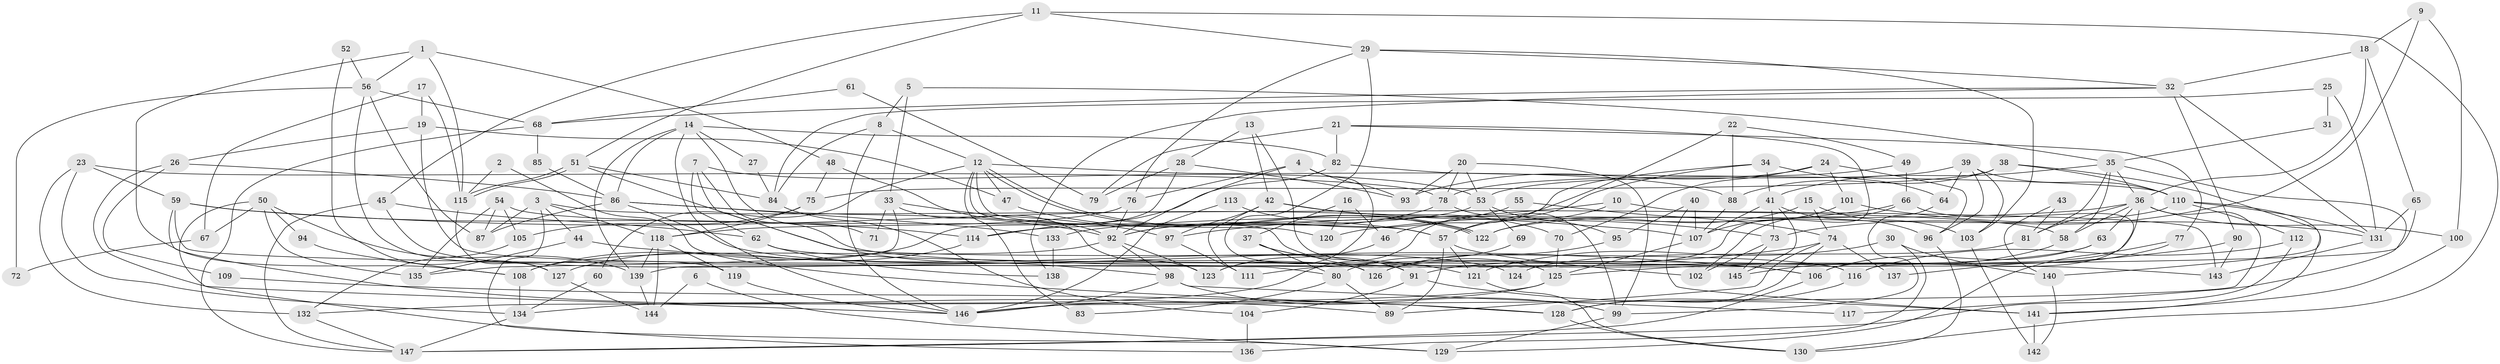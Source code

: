 // Generated by graph-tools (version 1.1) at 2025/50/03/09/25 03:50:11]
// undirected, 147 vertices, 294 edges
graph export_dot {
graph [start="1"]
  node [color=gray90,style=filled];
  1;
  2;
  3;
  4;
  5;
  6;
  7;
  8;
  9;
  10;
  11;
  12;
  13;
  14;
  15;
  16;
  17;
  18;
  19;
  20;
  21;
  22;
  23;
  24;
  25;
  26;
  27;
  28;
  29;
  30;
  31;
  32;
  33;
  34;
  35;
  36;
  37;
  38;
  39;
  40;
  41;
  42;
  43;
  44;
  45;
  46;
  47;
  48;
  49;
  50;
  51;
  52;
  53;
  54;
  55;
  56;
  57;
  58;
  59;
  60;
  61;
  62;
  63;
  64;
  65;
  66;
  67;
  68;
  69;
  70;
  71;
  72;
  73;
  74;
  75;
  76;
  77;
  78;
  79;
  80;
  81;
  82;
  83;
  84;
  85;
  86;
  87;
  88;
  89;
  90;
  91;
  92;
  93;
  94;
  95;
  96;
  97;
  98;
  99;
  100;
  101;
  102;
  103;
  104;
  105;
  106;
  107;
  108;
  109;
  110;
  111;
  112;
  113;
  114;
  115;
  116;
  117;
  118;
  119;
  120;
  121;
  122;
  123;
  124;
  125;
  126;
  127;
  128;
  129;
  130;
  131;
  132;
  133;
  134;
  135;
  136;
  137;
  138;
  139;
  140;
  141;
  142;
  143;
  144;
  145;
  146;
  147;
  1 -- 56;
  1 -- 115;
  1 -- 48;
  1 -- 108;
  2 -- 115;
  2 -- 128;
  3 -- 118;
  3 -- 87;
  3 -- 44;
  3 -- 58;
  3 -- 129;
  4 -- 123;
  4 -- 76;
  4 -- 92;
  4 -- 93;
  5 -- 35;
  5 -- 8;
  5 -- 33;
  6 -- 144;
  6 -- 129;
  7 -- 62;
  7 -- 98;
  7 -- 53;
  7 -- 143;
  8 -- 146;
  8 -- 12;
  8 -- 84;
  9 -- 73;
  9 -- 18;
  9 -- 100;
  10 -- 97;
  10 -- 143;
  10 -- 57;
  11 -- 51;
  11 -- 29;
  11 -- 45;
  11 -- 130;
  12 -- 125;
  12 -- 122;
  12 -- 122;
  12 -- 47;
  12 -- 60;
  12 -- 83;
  12 -- 88;
  12 -- 120;
  13 -- 116;
  13 -- 28;
  13 -- 42;
  14 -- 86;
  14 -- 82;
  14 -- 27;
  14 -- 71;
  14 -- 139;
  14 -- 146;
  15 -- 74;
  15 -- 122;
  15 -- 103;
  16 -- 120;
  16 -- 37;
  16 -- 46;
  17 -- 19;
  17 -- 115;
  17 -- 67;
  18 -- 36;
  18 -- 32;
  18 -- 65;
  19 -- 91;
  19 -- 47;
  19 -- 26;
  20 -- 78;
  20 -- 99;
  20 -- 53;
  20 -- 93;
  21 -- 82;
  21 -- 126;
  21 -- 77;
  21 -- 79;
  22 -- 88;
  22 -- 57;
  22 -- 49;
  23 -- 59;
  23 -- 78;
  23 -- 132;
  23 -- 134;
  24 -- 70;
  24 -- 93;
  24 -- 96;
  24 -- 101;
  25 -- 84;
  25 -- 131;
  25 -- 31;
  26 -- 146;
  26 -- 86;
  26 -- 109;
  27 -- 84;
  28 -- 108;
  28 -- 93;
  28 -- 79;
  29 -- 32;
  29 -- 76;
  29 -- 103;
  29 -- 126;
  30 -- 140;
  30 -- 121;
  30 -- 136;
  31 -- 35;
  32 -- 138;
  32 -- 90;
  32 -- 68;
  32 -- 131;
  33 -- 123;
  33 -- 71;
  33 -- 97;
  33 -- 135;
  34 -- 41;
  34 -- 134;
  34 -- 46;
  34 -- 64;
  35 -- 41;
  35 -- 58;
  35 -- 36;
  35 -- 81;
  35 -- 117;
  36 -- 100;
  36 -- 58;
  36 -- 63;
  36 -- 81;
  36 -- 106;
  36 -- 133;
  36 -- 146;
  37 -- 91;
  37 -- 121;
  37 -- 80;
  38 -- 110;
  38 -- 88;
  38 -- 75;
  38 -- 140;
  39 -- 103;
  39 -- 53;
  39 -- 64;
  39 -- 96;
  39 -- 110;
  40 -- 107;
  40 -- 95;
  40 -- 141;
  41 -- 96;
  41 -- 145;
  41 -- 73;
  41 -- 107;
  42 -- 111;
  42 -- 70;
  42 -- 73;
  42 -- 97;
  43 -- 81;
  43 -- 140;
  44 -- 106;
  44 -- 135;
  45 -- 147;
  45 -- 62;
  45 -- 126;
  46 -- 123;
  47 -- 57;
  48 -- 92;
  48 -- 75;
  49 -- 66;
  49 -- 78;
  50 -- 135;
  50 -- 139;
  50 -- 67;
  50 -- 94;
  50 -- 136;
  51 -- 115;
  51 -- 115;
  51 -- 84;
  51 -- 116;
  52 -- 127;
  52 -- 56;
  53 -- 69;
  53 -- 95;
  53 -- 114;
  54 -- 135;
  54 -- 87;
  54 -- 57;
  54 -- 105;
  55 -- 74;
  55 -- 92;
  56 -- 68;
  56 -- 119;
  56 -- 72;
  56 -- 87;
  57 -- 89;
  57 -- 102;
  57 -- 121;
  58 -- 145;
  59 -- 89;
  59 -- 107;
  59 -- 80;
  59 -- 114;
  60 -- 134;
  61 -- 79;
  61 -- 68;
  62 -- 106;
  62 -- 138;
  63 -- 106;
  63 -- 91;
  64 -- 99;
  65 -- 131;
  65 -- 139;
  66 -- 116;
  66 -- 102;
  66 -- 120;
  67 -- 72;
  68 -- 147;
  68 -- 85;
  69 -- 80;
  70 -- 125;
  73 -- 102;
  73 -- 145;
  74 -- 128;
  74 -- 89;
  74 -- 111;
  74 -- 137;
  75 -- 105;
  75 -- 118;
  76 -- 118;
  76 -- 92;
  77 -- 129;
  77 -- 137;
  78 -- 99;
  78 -- 92;
  80 -- 83;
  80 -- 89;
  81 -- 124;
  82 -- 110;
  82 -- 114;
  84 -- 104;
  85 -- 86;
  86 -- 92;
  86 -- 87;
  86 -- 124;
  86 -- 133;
  88 -- 107;
  90 -- 143;
  90 -- 125;
  91 -- 141;
  91 -- 104;
  92 -- 98;
  92 -- 108;
  92 -- 123;
  94 -- 108;
  95 -- 126;
  96 -- 130;
  97 -- 111;
  98 -- 146;
  98 -- 99;
  98 -- 117;
  99 -- 129;
  100 -- 141;
  101 -- 107;
  101 -- 131;
  103 -- 142;
  104 -- 136;
  105 -- 132;
  106 -- 147;
  107 -- 125;
  108 -- 134;
  109 -- 128;
  110 -- 131;
  110 -- 112;
  110 -- 122;
  110 -- 141;
  112 -- 147;
  112 -- 116;
  113 -- 146;
  113 -- 122;
  114 -- 127;
  115 -- 127;
  116 -- 128;
  118 -- 139;
  118 -- 119;
  118 -- 144;
  119 -- 146;
  121 -- 130;
  125 -- 132;
  125 -- 146;
  127 -- 144;
  128 -- 130;
  131 -- 143;
  132 -- 147;
  133 -- 138;
  134 -- 147;
  139 -- 144;
  140 -- 142;
  141 -- 142;
}
